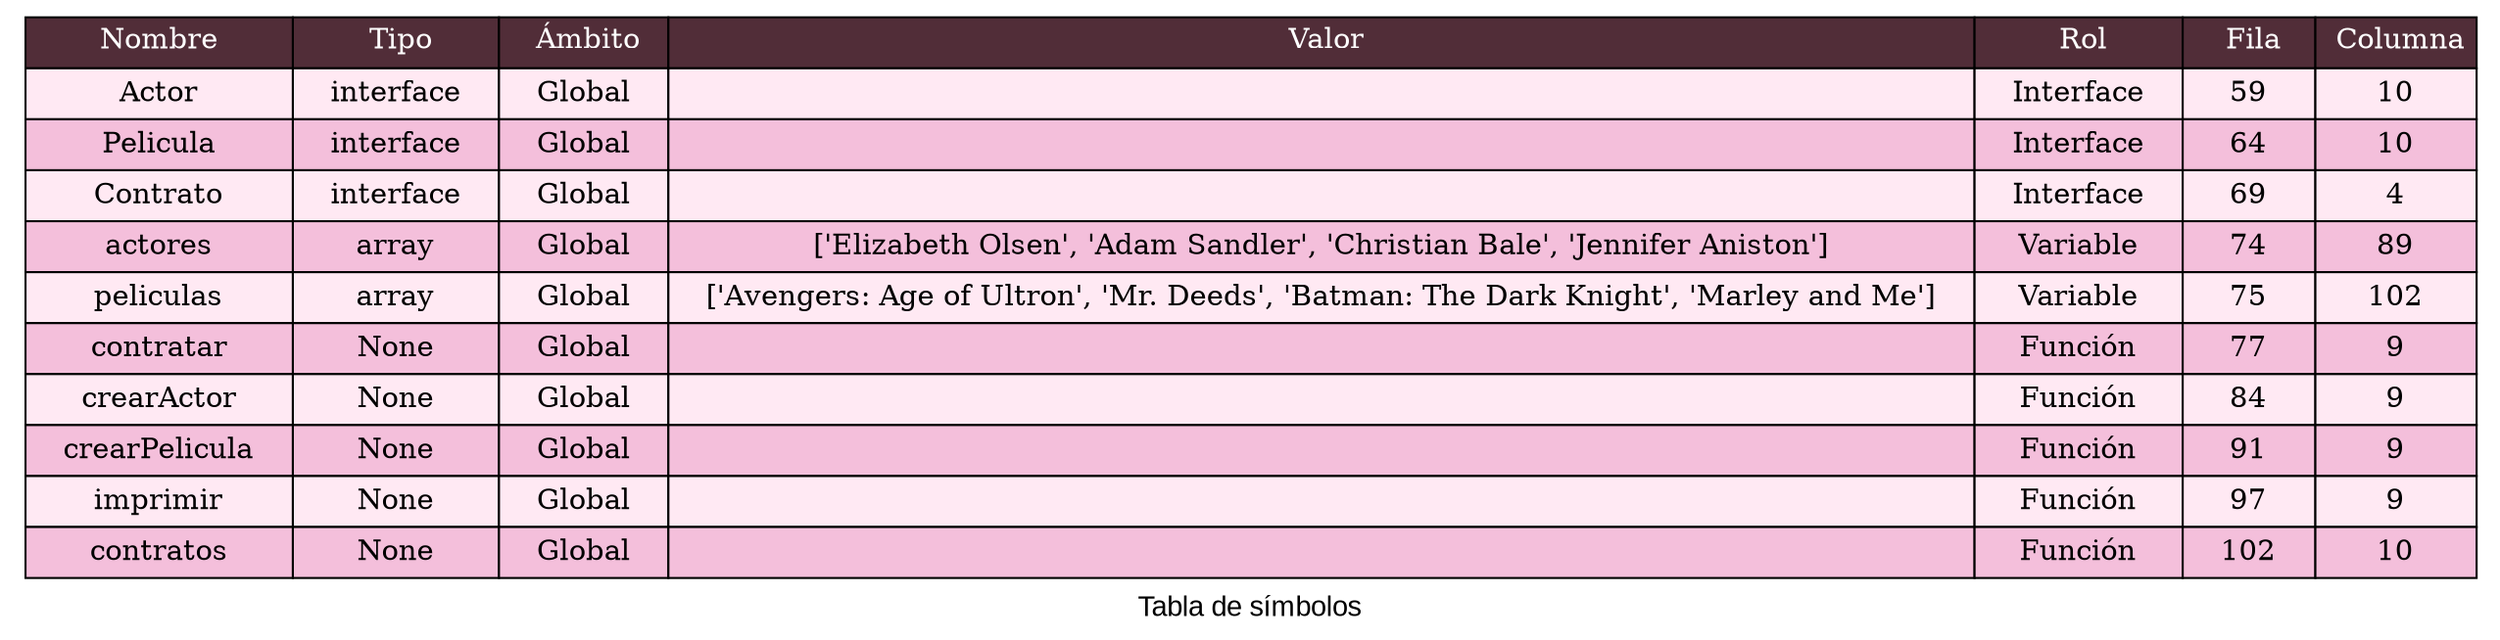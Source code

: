 digraph {
            fontname="Arial"
            label = "Tabla de símbolos"
            node[shape=none]
            n1[label=<
            <table BORDER="0" CELLBORDER="1" CELLSPACING="0" CELLPADDING="4">]
            <tr>
            <td bgcolor="#512D38"> <font color="white">Nombre </font></td>
            <td bgcolor="#512D38"> <font color="white">Tipo</font></td>
            <td bgcolor="#512D38"> <font color="white">Ámbito</font></td>
            <td bgcolor="#512D38"> <font color="white">Valor</font></td>
            <td bgcolor="#512D38"> <font color="white">Rol</font></td>
            <td bgcolor="#512D38"> <font color="white">Fila</font></td>
            <td bgcolor="#512D38"> <font color="white">Columna</font></td>
            </tr>
<tr>
<td bgcolor="#FFE9F3">   Actor   </td>
<td bgcolor="#FFE9F3">   interface   </td>
<td bgcolor="#FFE9F3">   Global   </td>
<td bgcolor="#FFE9F3">       </td>
<td bgcolor="#FFE9F3">   Interface   </td>
<td bgcolor="#FFE9F3">   59   </td>
<td bgcolor="#FFE9F3">   10   </td>
</tr>
<tr>
<td bgcolor="#F4BFDB">   Pelicula   </td>
<td bgcolor="#F4BFDB">   interface   </td>
<td bgcolor="#F4BFDB">   Global   </td>
<td bgcolor="#F4BFDB">       </td>
<td bgcolor="#F4BFDB">   Interface   </td>
<td bgcolor="#F4BFDB">   64   </td>
<td bgcolor="#F4BFDB">   10   </td>
</tr>
<tr>
<td bgcolor="#FFE9F3">   Contrato   </td>
<td bgcolor="#FFE9F3">   interface   </td>
<td bgcolor="#FFE9F3">   Global   </td>
<td bgcolor="#FFE9F3">       </td>
<td bgcolor="#FFE9F3">   Interface   </td>
<td bgcolor="#FFE9F3">   69   </td>
<td bgcolor="#FFE9F3">   4   </td>
</tr>
<tr>
<td bgcolor="#F4BFDB">   actores   </td>
<td bgcolor="#F4BFDB">   array   </td>
<td bgcolor="#F4BFDB">   Global   </td>
<td bgcolor="#F4BFDB">   ['Elizabeth Olsen', 'Adam Sandler', 'Christian Bale', 'Jennifer Aniston']   </td>
<td bgcolor="#F4BFDB">   Variable   </td>
<td bgcolor="#F4BFDB">   74   </td>
<td bgcolor="#F4BFDB">   89   </td>
</tr>
<tr>
<td bgcolor="#FFE9F3">   peliculas   </td>
<td bgcolor="#FFE9F3">   array   </td>
<td bgcolor="#FFE9F3">   Global   </td>
<td bgcolor="#FFE9F3">   ['Avengers: Age of Ultron', 'Mr. Deeds', 'Batman: The Dark Knight', 'Marley and Me']   </td>
<td bgcolor="#FFE9F3">   Variable   </td>
<td bgcolor="#FFE9F3">   75   </td>
<td bgcolor="#FFE9F3">   102   </td>
</tr>
<tr>
<td bgcolor="#F4BFDB">   contratar   </td>
<td bgcolor="#F4BFDB">   None   </td>
<td bgcolor="#F4BFDB">   Global   </td>
<td bgcolor="#F4BFDB">       </td>
<td bgcolor="#F4BFDB">   Función   </td>
<td bgcolor="#F4BFDB">   77   </td>
<td bgcolor="#F4BFDB">   9   </td>
</tr>
<tr>
<td bgcolor="#FFE9F3">   crearActor   </td>
<td bgcolor="#FFE9F3">   None   </td>
<td bgcolor="#FFE9F3">   Global   </td>
<td bgcolor="#FFE9F3">       </td>
<td bgcolor="#FFE9F3">   Función   </td>
<td bgcolor="#FFE9F3">   84   </td>
<td bgcolor="#FFE9F3">   9   </td>
</tr>
<tr>
<td bgcolor="#F4BFDB">   crearPelicula   </td>
<td bgcolor="#F4BFDB">   None   </td>
<td bgcolor="#F4BFDB">   Global   </td>
<td bgcolor="#F4BFDB">       </td>
<td bgcolor="#F4BFDB">   Función   </td>
<td bgcolor="#F4BFDB">   91   </td>
<td bgcolor="#F4BFDB">   9   </td>
</tr>
<tr>
<td bgcolor="#FFE9F3">   imprimir   </td>
<td bgcolor="#FFE9F3">   None   </td>
<td bgcolor="#FFE9F3">   Global   </td>
<td bgcolor="#FFE9F3">       </td>
<td bgcolor="#FFE9F3">   Función   </td>
<td bgcolor="#FFE9F3">   97   </td>
<td bgcolor="#FFE9F3">   9   </td>
</tr>
<tr>
<td bgcolor="#F4BFDB">   contratos   </td>
<td bgcolor="#F4BFDB">   None   </td>
<td bgcolor="#F4BFDB">   Global   </td>
<td bgcolor="#F4BFDB">       </td>
<td bgcolor="#F4BFDB">   Función   </td>
<td bgcolor="#F4BFDB">   102   </td>
<td bgcolor="#F4BFDB">   10   </td>
</tr>
</table>
    >]
    }